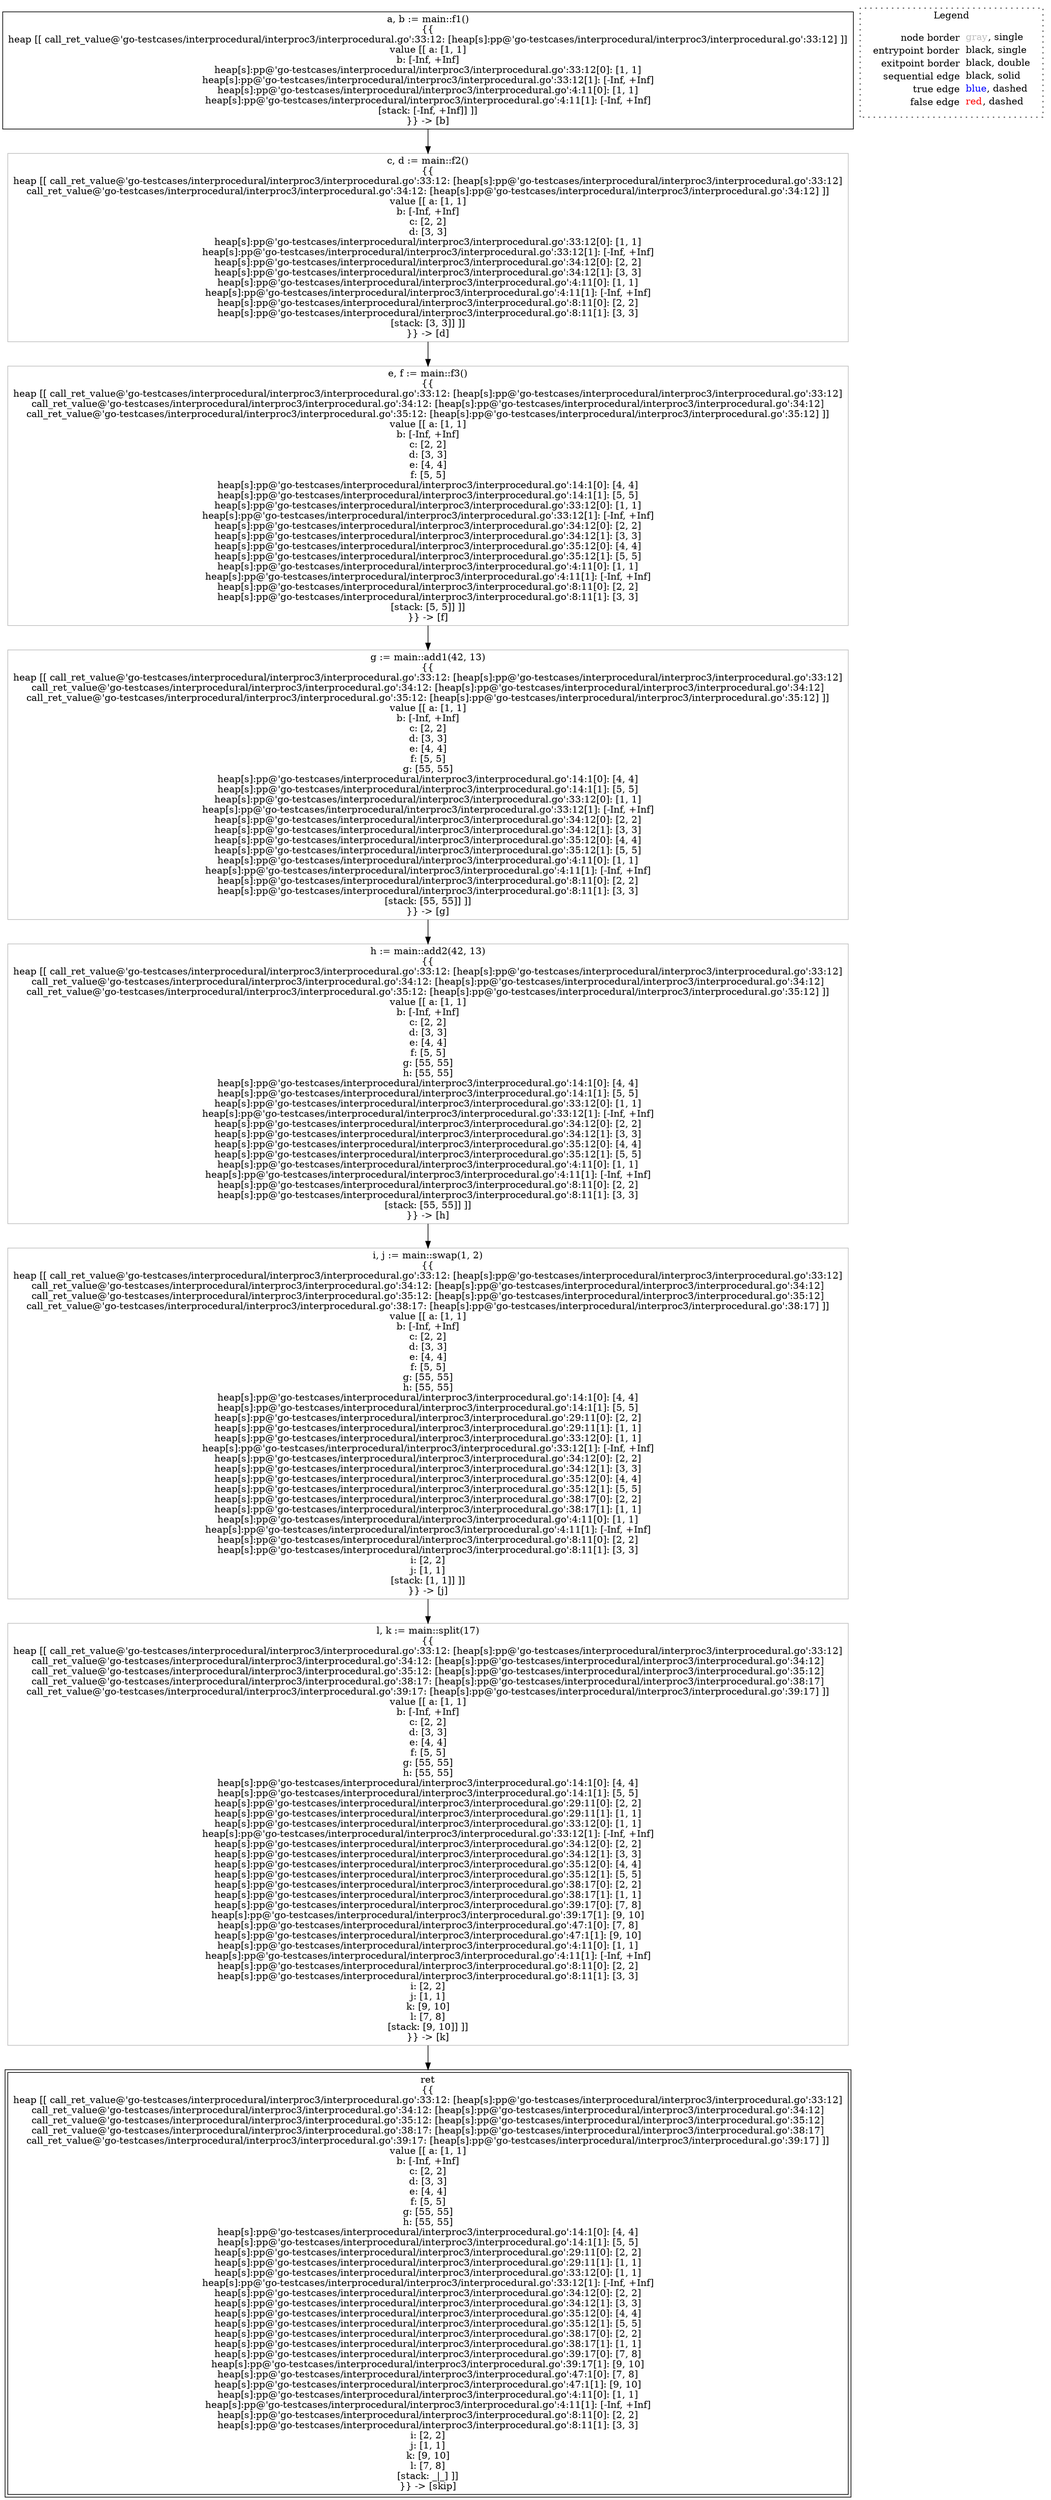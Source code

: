 digraph {
	"node0" [shape="rect",color="black",label=<a, b := main::f1()<BR/>{{<BR/>heap [[ call_ret_value@'go-testcases/interprocedural/interproc3/interprocedural.go':33:12: [heap[s]:pp@'go-testcases/interprocedural/interproc3/interprocedural.go':33:12] ]]<BR/>value [[ a: [1, 1]<BR/>b: [-Inf, +Inf]<BR/>heap[s]:pp@'go-testcases/interprocedural/interproc3/interprocedural.go':33:12[0]: [1, 1]<BR/>heap[s]:pp@'go-testcases/interprocedural/interproc3/interprocedural.go':33:12[1]: [-Inf, +Inf]<BR/>heap[s]:pp@'go-testcases/interprocedural/interproc3/interprocedural.go':4:11[0]: [1, 1]<BR/>heap[s]:pp@'go-testcases/interprocedural/interproc3/interprocedural.go':4:11[1]: [-Inf, +Inf]<BR/>[stack: [-Inf, +Inf]] ]]<BR/>}} -&gt; [b]>];
	"node1" [shape="rect",color="gray",label=<l, k := main::split(17)<BR/>{{<BR/>heap [[ call_ret_value@'go-testcases/interprocedural/interproc3/interprocedural.go':33:12: [heap[s]:pp@'go-testcases/interprocedural/interproc3/interprocedural.go':33:12]<BR/>call_ret_value@'go-testcases/interprocedural/interproc3/interprocedural.go':34:12: [heap[s]:pp@'go-testcases/interprocedural/interproc3/interprocedural.go':34:12]<BR/>call_ret_value@'go-testcases/interprocedural/interproc3/interprocedural.go':35:12: [heap[s]:pp@'go-testcases/interprocedural/interproc3/interprocedural.go':35:12]<BR/>call_ret_value@'go-testcases/interprocedural/interproc3/interprocedural.go':38:17: [heap[s]:pp@'go-testcases/interprocedural/interproc3/interprocedural.go':38:17]<BR/>call_ret_value@'go-testcases/interprocedural/interproc3/interprocedural.go':39:17: [heap[s]:pp@'go-testcases/interprocedural/interproc3/interprocedural.go':39:17] ]]<BR/>value [[ a: [1, 1]<BR/>b: [-Inf, +Inf]<BR/>c: [2, 2]<BR/>d: [3, 3]<BR/>e: [4, 4]<BR/>f: [5, 5]<BR/>g: [55, 55]<BR/>h: [55, 55]<BR/>heap[s]:pp@'go-testcases/interprocedural/interproc3/interprocedural.go':14:1[0]: [4, 4]<BR/>heap[s]:pp@'go-testcases/interprocedural/interproc3/interprocedural.go':14:1[1]: [5, 5]<BR/>heap[s]:pp@'go-testcases/interprocedural/interproc3/interprocedural.go':29:11[0]: [2, 2]<BR/>heap[s]:pp@'go-testcases/interprocedural/interproc3/interprocedural.go':29:11[1]: [1, 1]<BR/>heap[s]:pp@'go-testcases/interprocedural/interproc3/interprocedural.go':33:12[0]: [1, 1]<BR/>heap[s]:pp@'go-testcases/interprocedural/interproc3/interprocedural.go':33:12[1]: [-Inf, +Inf]<BR/>heap[s]:pp@'go-testcases/interprocedural/interproc3/interprocedural.go':34:12[0]: [2, 2]<BR/>heap[s]:pp@'go-testcases/interprocedural/interproc3/interprocedural.go':34:12[1]: [3, 3]<BR/>heap[s]:pp@'go-testcases/interprocedural/interproc3/interprocedural.go':35:12[0]: [4, 4]<BR/>heap[s]:pp@'go-testcases/interprocedural/interproc3/interprocedural.go':35:12[1]: [5, 5]<BR/>heap[s]:pp@'go-testcases/interprocedural/interproc3/interprocedural.go':38:17[0]: [2, 2]<BR/>heap[s]:pp@'go-testcases/interprocedural/interproc3/interprocedural.go':38:17[1]: [1, 1]<BR/>heap[s]:pp@'go-testcases/interprocedural/interproc3/interprocedural.go':39:17[0]: [7, 8]<BR/>heap[s]:pp@'go-testcases/interprocedural/interproc3/interprocedural.go':39:17[1]: [9, 10]<BR/>heap[s]:pp@'go-testcases/interprocedural/interproc3/interprocedural.go':47:1[0]: [7, 8]<BR/>heap[s]:pp@'go-testcases/interprocedural/interproc3/interprocedural.go':47:1[1]: [9, 10]<BR/>heap[s]:pp@'go-testcases/interprocedural/interproc3/interprocedural.go':4:11[0]: [1, 1]<BR/>heap[s]:pp@'go-testcases/interprocedural/interproc3/interprocedural.go':4:11[1]: [-Inf, +Inf]<BR/>heap[s]:pp@'go-testcases/interprocedural/interproc3/interprocedural.go':8:11[0]: [2, 2]<BR/>heap[s]:pp@'go-testcases/interprocedural/interproc3/interprocedural.go':8:11[1]: [3, 3]<BR/>i: [2, 2]<BR/>j: [1, 1]<BR/>k: [9, 10]<BR/>l: [7, 8]<BR/>[stack: [9, 10]] ]]<BR/>}} -&gt; [k]>];
	"node2" [shape="rect",color="gray",label=<e, f := main::f3()<BR/>{{<BR/>heap [[ call_ret_value@'go-testcases/interprocedural/interproc3/interprocedural.go':33:12: [heap[s]:pp@'go-testcases/interprocedural/interproc3/interprocedural.go':33:12]<BR/>call_ret_value@'go-testcases/interprocedural/interproc3/interprocedural.go':34:12: [heap[s]:pp@'go-testcases/interprocedural/interproc3/interprocedural.go':34:12]<BR/>call_ret_value@'go-testcases/interprocedural/interproc3/interprocedural.go':35:12: [heap[s]:pp@'go-testcases/interprocedural/interproc3/interprocedural.go':35:12] ]]<BR/>value [[ a: [1, 1]<BR/>b: [-Inf, +Inf]<BR/>c: [2, 2]<BR/>d: [3, 3]<BR/>e: [4, 4]<BR/>f: [5, 5]<BR/>heap[s]:pp@'go-testcases/interprocedural/interproc3/interprocedural.go':14:1[0]: [4, 4]<BR/>heap[s]:pp@'go-testcases/interprocedural/interproc3/interprocedural.go':14:1[1]: [5, 5]<BR/>heap[s]:pp@'go-testcases/interprocedural/interproc3/interprocedural.go':33:12[0]: [1, 1]<BR/>heap[s]:pp@'go-testcases/interprocedural/interproc3/interprocedural.go':33:12[1]: [-Inf, +Inf]<BR/>heap[s]:pp@'go-testcases/interprocedural/interproc3/interprocedural.go':34:12[0]: [2, 2]<BR/>heap[s]:pp@'go-testcases/interprocedural/interproc3/interprocedural.go':34:12[1]: [3, 3]<BR/>heap[s]:pp@'go-testcases/interprocedural/interproc3/interprocedural.go':35:12[0]: [4, 4]<BR/>heap[s]:pp@'go-testcases/interprocedural/interproc3/interprocedural.go':35:12[1]: [5, 5]<BR/>heap[s]:pp@'go-testcases/interprocedural/interproc3/interprocedural.go':4:11[0]: [1, 1]<BR/>heap[s]:pp@'go-testcases/interprocedural/interproc3/interprocedural.go':4:11[1]: [-Inf, +Inf]<BR/>heap[s]:pp@'go-testcases/interprocedural/interproc3/interprocedural.go':8:11[0]: [2, 2]<BR/>heap[s]:pp@'go-testcases/interprocedural/interproc3/interprocedural.go':8:11[1]: [3, 3]<BR/>[stack: [5, 5]] ]]<BR/>}} -&gt; [f]>];
	"node3" [shape="rect",color="gray",label=<c, d := main::f2()<BR/>{{<BR/>heap [[ call_ret_value@'go-testcases/interprocedural/interproc3/interprocedural.go':33:12: [heap[s]:pp@'go-testcases/interprocedural/interproc3/interprocedural.go':33:12]<BR/>call_ret_value@'go-testcases/interprocedural/interproc3/interprocedural.go':34:12: [heap[s]:pp@'go-testcases/interprocedural/interproc3/interprocedural.go':34:12] ]]<BR/>value [[ a: [1, 1]<BR/>b: [-Inf, +Inf]<BR/>c: [2, 2]<BR/>d: [3, 3]<BR/>heap[s]:pp@'go-testcases/interprocedural/interproc3/interprocedural.go':33:12[0]: [1, 1]<BR/>heap[s]:pp@'go-testcases/interprocedural/interproc3/interprocedural.go':33:12[1]: [-Inf, +Inf]<BR/>heap[s]:pp@'go-testcases/interprocedural/interproc3/interprocedural.go':34:12[0]: [2, 2]<BR/>heap[s]:pp@'go-testcases/interprocedural/interproc3/interprocedural.go':34:12[1]: [3, 3]<BR/>heap[s]:pp@'go-testcases/interprocedural/interproc3/interprocedural.go':4:11[0]: [1, 1]<BR/>heap[s]:pp@'go-testcases/interprocedural/interproc3/interprocedural.go':4:11[1]: [-Inf, +Inf]<BR/>heap[s]:pp@'go-testcases/interprocedural/interproc3/interprocedural.go':8:11[0]: [2, 2]<BR/>heap[s]:pp@'go-testcases/interprocedural/interproc3/interprocedural.go':8:11[1]: [3, 3]<BR/>[stack: [3, 3]] ]]<BR/>}} -&gt; [d]>];
	"node4" [shape="rect",color="gray",label=<g := main::add1(42, 13)<BR/>{{<BR/>heap [[ call_ret_value@'go-testcases/interprocedural/interproc3/interprocedural.go':33:12: [heap[s]:pp@'go-testcases/interprocedural/interproc3/interprocedural.go':33:12]<BR/>call_ret_value@'go-testcases/interprocedural/interproc3/interprocedural.go':34:12: [heap[s]:pp@'go-testcases/interprocedural/interproc3/interprocedural.go':34:12]<BR/>call_ret_value@'go-testcases/interprocedural/interproc3/interprocedural.go':35:12: [heap[s]:pp@'go-testcases/interprocedural/interproc3/interprocedural.go':35:12] ]]<BR/>value [[ a: [1, 1]<BR/>b: [-Inf, +Inf]<BR/>c: [2, 2]<BR/>d: [3, 3]<BR/>e: [4, 4]<BR/>f: [5, 5]<BR/>g: [55, 55]<BR/>heap[s]:pp@'go-testcases/interprocedural/interproc3/interprocedural.go':14:1[0]: [4, 4]<BR/>heap[s]:pp@'go-testcases/interprocedural/interproc3/interprocedural.go':14:1[1]: [5, 5]<BR/>heap[s]:pp@'go-testcases/interprocedural/interproc3/interprocedural.go':33:12[0]: [1, 1]<BR/>heap[s]:pp@'go-testcases/interprocedural/interproc3/interprocedural.go':33:12[1]: [-Inf, +Inf]<BR/>heap[s]:pp@'go-testcases/interprocedural/interproc3/interprocedural.go':34:12[0]: [2, 2]<BR/>heap[s]:pp@'go-testcases/interprocedural/interproc3/interprocedural.go':34:12[1]: [3, 3]<BR/>heap[s]:pp@'go-testcases/interprocedural/interproc3/interprocedural.go':35:12[0]: [4, 4]<BR/>heap[s]:pp@'go-testcases/interprocedural/interproc3/interprocedural.go':35:12[1]: [5, 5]<BR/>heap[s]:pp@'go-testcases/interprocedural/interproc3/interprocedural.go':4:11[0]: [1, 1]<BR/>heap[s]:pp@'go-testcases/interprocedural/interproc3/interprocedural.go':4:11[1]: [-Inf, +Inf]<BR/>heap[s]:pp@'go-testcases/interprocedural/interproc3/interprocedural.go':8:11[0]: [2, 2]<BR/>heap[s]:pp@'go-testcases/interprocedural/interproc3/interprocedural.go':8:11[1]: [3, 3]<BR/>[stack: [55, 55]] ]]<BR/>}} -&gt; [g]>];
	"node5" [shape="rect",color="gray",label=<i, j := main::swap(1, 2)<BR/>{{<BR/>heap [[ call_ret_value@'go-testcases/interprocedural/interproc3/interprocedural.go':33:12: [heap[s]:pp@'go-testcases/interprocedural/interproc3/interprocedural.go':33:12]<BR/>call_ret_value@'go-testcases/interprocedural/interproc3/interprocedural.go':34:12: [heap[s]:pp@'go-testcases/interprocedural/interproc3/interprocedural.go':34:12]<BR/>call_ret_value@'go-testcases/interprocedural/interproc3/interprocedural.go':35:12: [heap[s]:pp@'go-testcases/interprocedural/interproc3/interprocedural.go':35:12]<BR/>call_ret_value@'go-testcases/interprocedural/interproc3/interprocedural.go':38:17: [heap[s]:pp@'go-testcases/interprocedural/interproc3/interprocedural.go':38:17] ]]<BR/>value [[ a: [1, 1]<BR/>b: [-Inf, +Inf]<BR/>c: [2, 2]<BR/>d: [3, 3]<BR/>e: [4, 4]<BR/>f: [5, 5]<BR/>g: [55, 55]<BR/>h: [55, 55]<BR/>heap[s]:pp@'go-testcases/interprocedural/interproc3/interprocedural.go':14:1[0]: [4, 4]<BR/>heap[s]:pp@'go-testcases/interprocedural/interproc3/interprocedural.go':14:1[1]: [5, 5]<BR/>heap[s]:pp@'go-testcases/interprocedural/interproc3/interprocedural.go':29:11[0]: [2, 2]<BR/>heap[s]:pp@'go-testcases/interprocedural/interproc3/interprocedural.go':29:11[1]: [1, 1]<BR/>heap[s]:pp@'go-testcases/interprocedural/interproc3/interprocedural.go':33:12[0]: [1, 1]<BR/>heap[s]:pp@'go-testcases/interprocedural/interproc3/interprocedural.go':33:12[1]: [-Inf, +Inf]<BR/>heap[s]:pp@'go-testcases/interprocedural/interproc3/interprocedural.go':34:12[0]: [2, 2]<BR/>heap[s]:pp@'go-testcases/interprocedural/interproc3/interprocedural.go':34:12[1]: [3, 3]<BR/>heap[s]:pp@'go-testcases/interprocedural/interproc3/interprocedural.go':35:12[0]: [4, 4]<BR/>heap[s]:pp@'go-testcases/interprocedural/interproc3/interprocedural.go':35:12[1]: [5, 5]<BR/>heap[s]:pp@'go-testcases/interprocedural/interproc3/interprocedural.go':38:17[0]: [2, 2]<BR/>heap[s]:pp@'go-testcases/interprocedural/interproc3/interprocedural.go':38:17[1]: [1, 1]<BR/>heap[s]:pp@'go-testcases/interprocedural/interproc3/interprocedural.go':4:11[0]: [1, 1]<BR/>heap[s]:pp@'go-testcases/interprocedural/interproc3/interprocedural.go':4:11[1]: [-Inf, +Inf]<BR/>heap[s]:pp@'go-testcases/interprocedural/interproc3/interprocedural.go':8:11[0]: [2, 2]<BR/>heap[s]:pp@'go-testcases/interprocedural/interproc3/interprocedural.go':8:11[1]: [3, 3]<BR/>i: [2, 2]<BR/>j: [1, 1]<BR/>[stack: [1, 1]] ]]<BR/>}} -&gt; [j]>];
	"node6" [shape="rect",color="black",peripheries="2",label=<ret<BR/>{{<BR/>heap [[ call_ret_value@'go-testcases/interprocedural/interproc3/interprocedural.go':33:12: [heap[s]:pp@'go-testcases/interprocedural/interproc3/interprocedural.go':33:12]<BR/>call_ret_value@'go-testcases/interprocedural/interproc3/interprocedural.go':34:12: [heap[s]:pp@'go-testcases/interprocedural/interproc3/interprocedural.go':34:12]<BR/>call_ret_value@'go-testcases/interprocedural/interproc3/interprocedural.go':35:12: [heap[s]:pp@'go-testcases/interprocedural/interproc3/interprocedural.go':35:12]<BR/>call_ret_value@'go-testcases/interprocedural/interproc3/interprocedural.go':38:17: [heap[s]:pp@'go-testcases/interprocedural/interproc3/interprocedural.go':38:17]<BR/>call_ret_value@'go-testcases/interprocedural/interproc3/interprocedural.go':39:17: [heap[s]:pp@'go-testcases/interprocedural/interproc3/interprocedural.go':39:17] ]]<BR/>value [[ a: [1, 1]<BR/>b: [-Inf, +Inf]<BR/>c: [2, 2]<BR/>d: [3, 3]<BR/>e: [4, 4]<BR/>f: [5, 5]<BR/>g: [55, 55]<BR/>h: [55, 55]<BR/>heap[s]:pp@'go-testcases/interprocedural/interproc3/interprocedural.go':14:1[0]: [4, 4]<BR/>heap[s]:pp@'go-testcases/interprocedural/interproc3/interprocedural.go':14:1[1]: [5, 5]<BR/>heap[s]:pp@'go-testcases/interprocedural/interproc3/interprocedural.go':29:11[0]: [2, 2]<BR/>heap[s]:pp@'go-testcases/interprocedural/interproc3/interprocedural.go':29:11[1]: [1, 1]<BR/>heap[s]:pp@'go-testcases/interprocedural/interproc3/interprocedural.go':33:12[0]: [1, 1]<BR/>heap[s]:pp@'go-testcases/interprocedural/interproc3/interprocedural.go':33:12[1]: [-Inf, +Inf]<BR/>heap[s]:pp@'go-testcases/interprocedural/interproc3/interprocedural.go':34:12[0]: [2, 2]<BR/>heap[s]:pp@'go-testcases/interprocedural/interproc3/interprocedural.go':34:12[1]: [3, 3]<BR/>heap[s]:pp@'go-testcases/interprocedural/interproc3/interprocedural.go':35:12[0]: [4, 4]<BR/>heap[s]:pp@'go-testcases/interprocedural/interproc3/interprocedural.go':35:12[1]: [5, 5]<BR/>heap[s]:pp@'go-testcases/interprocedural/interproc3/interprocedural.go':38:17[0]: [2, 2]<BR/>heap[s]:pp@'go-testcases/interprocedural/interproc3/interprocedural.go':38:17[1]: [1, 1]<BR/>heap[s]:pp@'go-testcases/interprocedural/interproc3/interprocedural.go':39:17[0]: [7, 8]<BR/>heap[s]:pp@'go-testcases/interprocedural/interproc3/interprocedural.go':39:17[1]: [9, 10]<BR/>heap[s]:pp@'go-testcases/interprocedural/interproc3/interprocedural.go':47:1[0]: [7, 8]<BR/>heap[s]:pp@'go-testcases/interprocedural/interproc3/interprocedural.go':47:1[1]: [9, 10]<BR/>heap[s]:pp@'go-testcases/interprocedural/interproc3/interprocedural.go':4:11[0]: [1, 1]<BR/>heap[s]:pp@'go-testcases/interprocedural/interproc3/interprocedural.go':4:11[1]: [-Inf, +Inf]<BR/>heap[s]:pp@'go-testcases/interprocedural/interproc3/interprocedural.go':8:11[0]: [2, 2]<BR/>heap[s]:pp@'go-testcases/interprocedural/interproc3/interprocedural.go':8:11[1]: [3, 3]<BR/>i: [2, 2]<BR/>j: [1, 1]<BR/>k: [9, 10]<BR/>l: [7, 8]<BR/>[stack: _|_] ]]<BR/>}} -&gt; [skip]>];
	"node7" [shape="rect",color="gray",label=<h := main::add2(42, 13)<BR/>{{<BR/>heap [[ call_ret_value@'go-testcases/interprocedural/interproc3/interprocedural.go':33:12: [heap[s]:pp@'go-testcases/interprocedural/interproc3/interprocedural.go':33:12]<BR/>call_ret_value@'go-testcases/interprocedural/interproc3/interprocedural.go':34:12: [heap[s]:pp@'go-testcases/interprocedural/interproc3/interprocedural.go':34:12]<BR/>call_ret_value@'go-testcases/interprocedural/interproc3/interprocedural.go':35:12: [heap[s]:pp@'go-testcases/interprocedural/interproc3/interprocedural.go':35:12] ]]<BR/>value [[ a: [1, 1]<BR/>b: [-Inf, +Inf]<BR/>c: [2, 2]<BR/>d: [3, 3]<BR/>e: [4, 4]<BR/>f: [5, 5]<BR/>g: [55, 55]<BR/>h: [55, 55]<BR/>heap[s]:pp@'go-testcases/interprocedural/interproc3/interprocedural.go':14:1[0]: [4, 4]<BR/>heap[s]:pp@'go-testcases/interprocedural/interproc3/interprocedural.go':14:1[1]: [5, 5]<BR/>heap[s]:pp@'go-testcases/interprocedural/interproc3/interprocedural.go':33:12[0]: [1, 1]<BR/>heap[s]:pp@'go-testcases/interprocedural/interproc3/interprocedural.go':33:12[1]: [-Inf, +Inf]<BR/>heap[s]:pp@'go-testcases/interprocedural/interproc3/interprocedural.go':34:12[0]: [2, 2]<BR/>heap[s]:pp@'go-testcases/interprocedural/interproc3/interprocedural.go':34:12[1]: [3, 3]<BR/>heap[s]:pp@'go-testcases/interprocedural/interproc3/interprocedural.go':35:12[0]: [4, 4]<BR/>heap[s]:pp@'go-testcases/interprocedural/interproc3/interprocedural.go':35:12[1]: [5, 5]<BR/>heap[s]:pp@'go-testcases/interprocedural/interproc3/interprocedural.go':4:11[0]: [1, 1]<BR/>heap[s]:pp@'go-testcases/interprocedural/interproc3/interprocedural.go':4:11[1]: [-Inf, +Inf]<BR/>heap[s]:pp@'go-testcases/interprocedural/interproc3/interprocedural.go':8:11[0]: [2, 2]<BR/>heap[s]:pp@'go-testcases/interprocedural/interproc3/interprocedural.go':8:11[1]: [3, 3]<BR/>[stack: [55, 55]] ]]<BR/>}} -&gt; [h]>];
	"node1" -> "node6" [color="black"];
	"node2" -> "node4" [color="black"];
	"node3" -> "node2" [color="black"];
	"node0" -> "node3" [color="black"];
	"node4" -> "node7" [color="black"];
	"node5" -> "node1" [color="black"];
	"node7" -> "node5" [color="black"];
subgraph cluster_legend {
	label="Legend";
	style=dotted;
	node [shape=plaintext];
	"legend" [label=<<table border="0" cellpadding="2" cellspacing="0" cellborder="0"><tr><td align="right">node border&nbsp;</td><td align="left"><font color="gray">gray</font>, single</td></tr><tr><td align="right">entrypoint border&nbsp;</td><td align="left"><font color="black">black</font>, single</td></tr><tr><td align="right">exitpoint border&nbsp;</td><td align="left"><font color="black">black</font>, double</td></tr><tr><td align="right">sequential edge&nbsp;</td><td align="left"><font color="black">black</font>, solid</td></tr><tr><td align="right">true edge&nbsp;</td><td align="left"><font color="blue">blue</font>, dashed</td></tr><tr><td align="right">false edge&nbsp;</td><td align="left"><font color="red">red</font>, dashed</td></tr></table>>];
}

}
